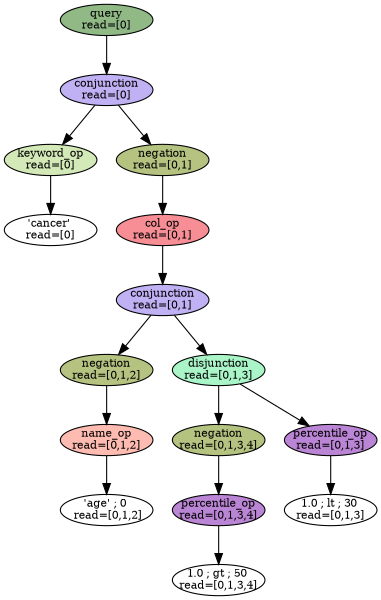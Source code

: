 digraph G {
rankdir=TB;
dpi=100;
size="8,4";
node [shape=oval, width=1.2, height=0.4, fixedsize=true, fontsize=10];
0 [label="'cancer' \nread=[0]", shape=oval, width=1.2, height=0.4, fixedsize=true, fontsize=10];
1 [style=filled, fillcolor="#d3e9b7", label="keyword_op\nread=[0]", shape=oval, width=1.2, height=0.4, fixedsize=true, fontsize=10];
1 -> 0;
2 [label="'age' ; 0 \n read=[0,1,2]", shape=oval, width=1.2, height=0.4, fixedsize=true, fontsize=10];
3 [style=filled, fillcolor="#febbb1", label="name_op\nread=[0,1,2]", shape=oval, width=1.2, height=0.4, fixedsize=true, fontsize=10];
3 -> 2;
4 [style=filled, fillcolor="#b5c381", label="negation\nread=[0,1,2]", shape=oval, width=1.2, height=0.4, fixedsize=true, fontsize=10];
4 -> 3;
5 [label="1.0 ; gt ; 50 \nread=[0,1,3,4]", shape=oval, width=1.2, height=0.4, fixedsize=true, fontsize=10];
6 [style=filled, fillcolor="#bb85d5", label="percentile_op\nread=[0,1,3,4]", shape=oval, width=1.2, height=0.4, fixedsize=true, fontsize=10];
6 -> 5;
7 [style=filled, fillcolor="#b5c381", label="negation\nread=[0,1,3,4]", shape=oval, width=1.2, height=0.4, fixedsize=true, fontsize=10];
7 -> 6;
8 [label="1.0 ; lt ; 30 \nread=[0,1,3]", shape=oval, width=1.2, height=0.4, fixedsize=true, fontsize=10];
9 [style=filled, fillcolor="#bb85d5", label="percentile_op\nread=[0,1,3]", shape=oval, width=1.2, height=0.4, fixedsize=true, fontsize=10];
9 -> 8;
10 [style=filled, fillcolor="#aaf5c8", label="disjunction\nread=[0,1,3]", shape=oval, width=1.2, height=0.4, fixedsize=true, fontsize=10];
10 -> 7;
10 -> 9;
11 [style=filled, fillcolor="#c0b1f5", label="conjunction\nread=[0,1]", shape=oval, width=1.2, height=0.4, fixedsize=true, fontsize=10];
11 -> 4;
11 -> 10;
12 [style=filled, fillcolor="#f78e95", label="col_op\nread=[0,1]", shape=oval, width=1.2, height=0.4, fixedsize=true, fontsize=10];
12 -> 11;
13 [style=filled, fillcolor="#b5c381", label="negation\nread=[0,1]", shape=oval, width=1.2, height=0.4, fixedsize=true, fontsize=10];
13 -> 12;
14 [style=filled, fillcolor="#c0b1f5", label="conjunction\nread=[0]", shape=oval, width=1.2, height=0.4, fixedsize=true, fontsize=10];
14 -> 1;
14 -> 13;
15 [style=filled, fillcolor="#90b986", label="query\nread=[0]", shape=oval, width=1.2, height=0.4, fixedsize=true, fontsize=10];
15 -> 14;
}
